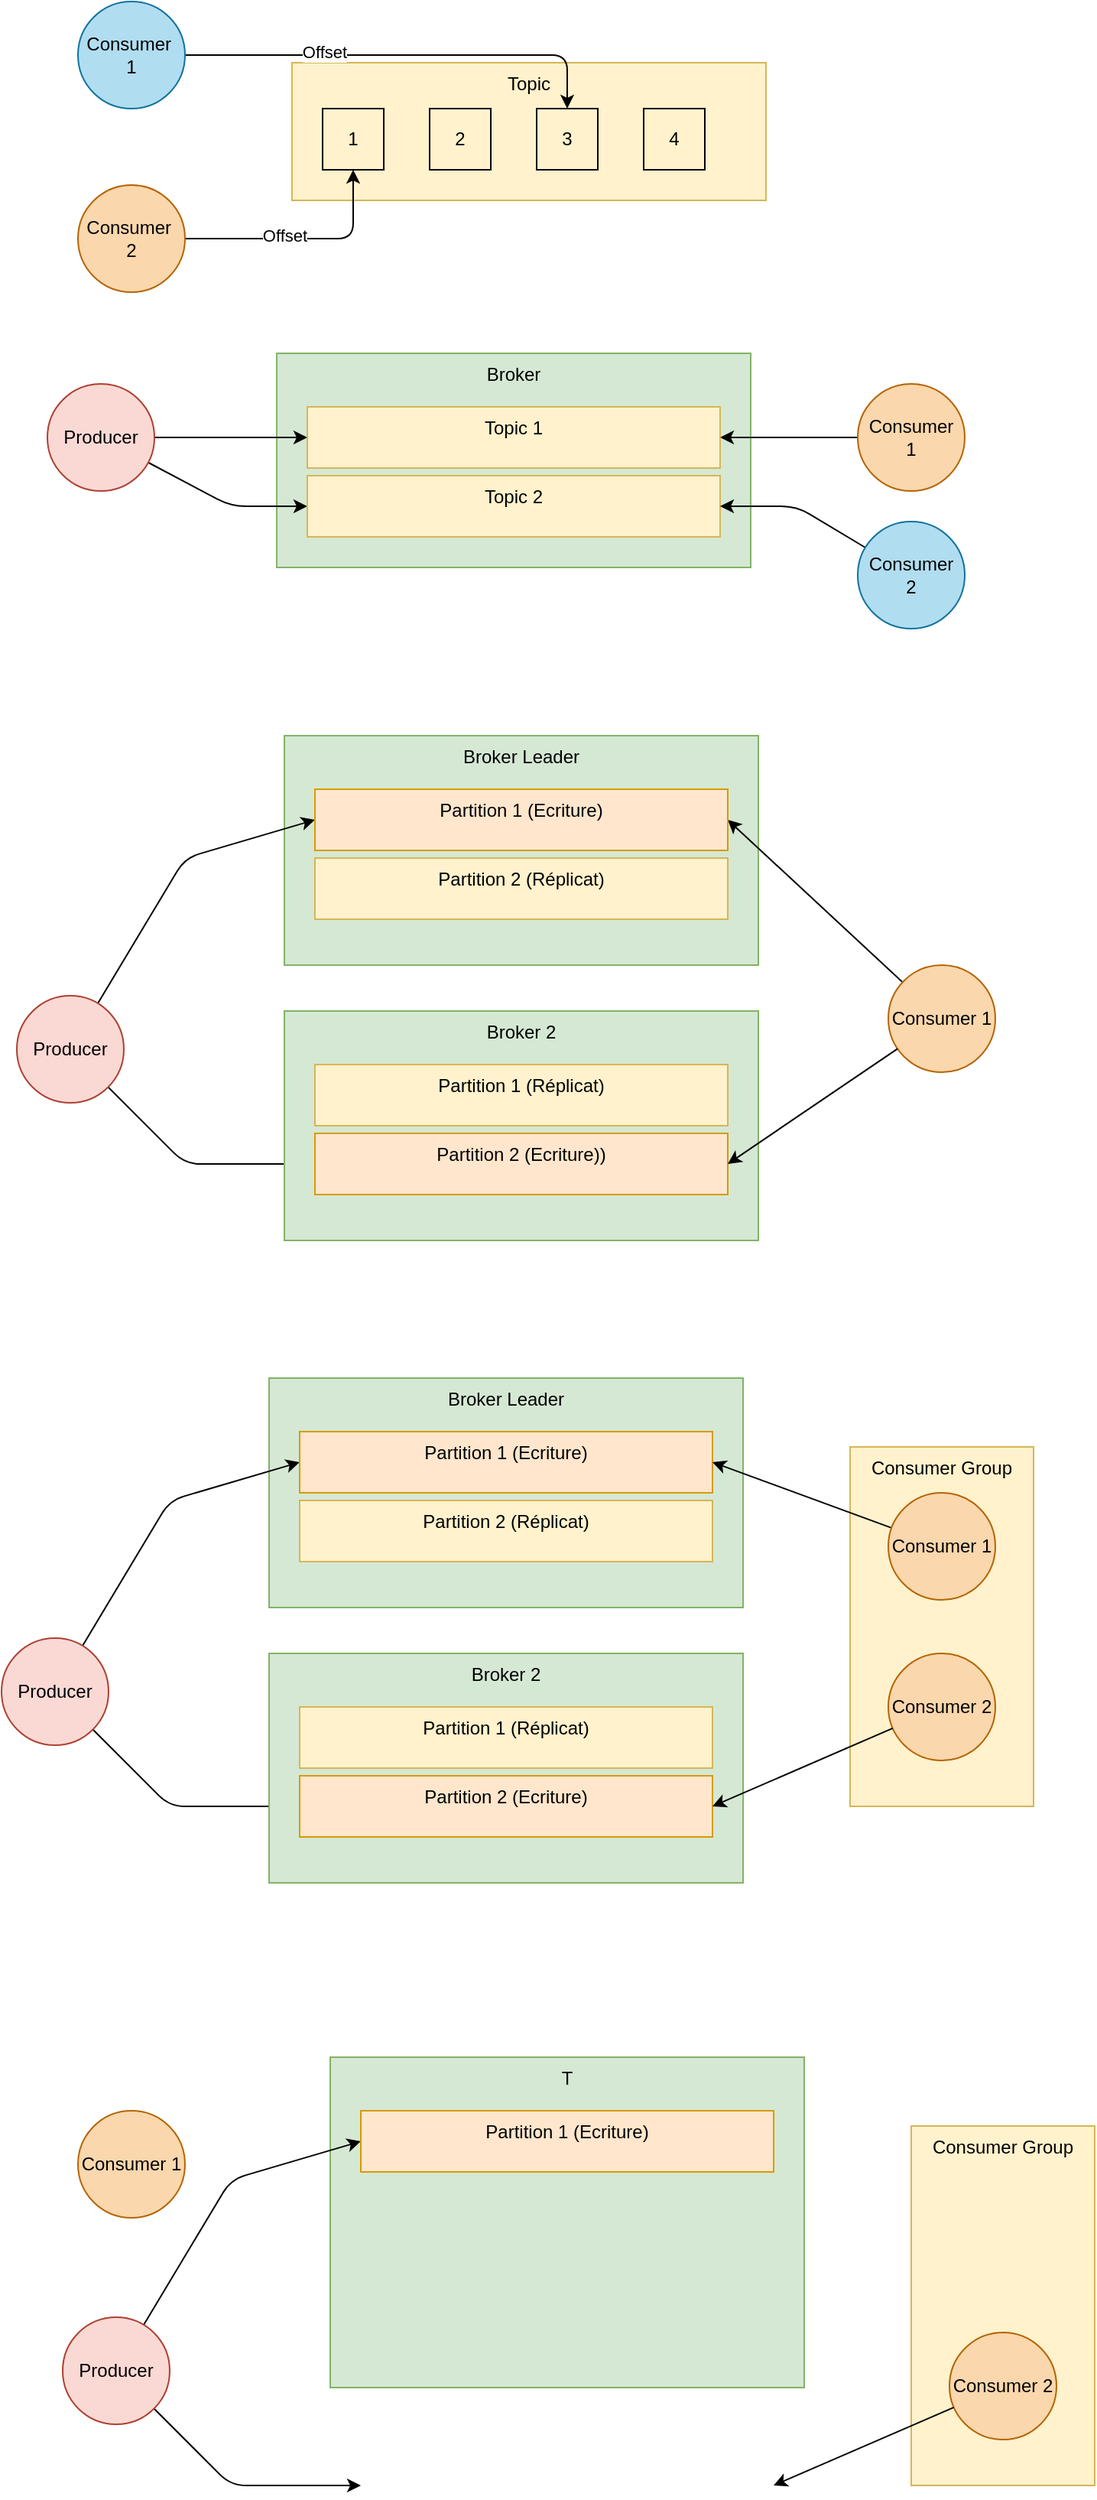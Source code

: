 <mxfile>
    <diagram id="xYVShIEASfLQXfLaEPTF" name="Page-1">
        <mxGraphModel dx="1680" dy="608" grid="1" gridSize="10" guides="1" tooltips="1" connect="1" arrows="1" fold="1" page="1" pageScale="1" pageWidth="827" pageHeight="1169" math="0" shadow="0">
            <root>
                <mxCell id="0"/>
                <mxCell id="1" parent="0"/>
                <mxCell id="64" value="Consumer Group" style="rounded=0;whiteSpace=wrap;html=1;fillColor=#fff2cc;strokeColor=#d6b656;verticalAlign=top;" vertex="1" parent="1">
                    <mxGeometry x="555" y="1025" width="120" height="235" as="geometry"/>
                </mxCell>
                <mxCell id="2" value="Topic" style="whiteSpace=wrap;html=1;fillColor=#fff2cc;horizontal=1;verticalAlign=top;strokeColor=#d6b656;" parent="1" vertex="1">
                    <mxGeometry x="190" y="120" width="310" height="90" as="geometry"/>
                </mxCell>
                <mxCell id="3" value="1" style="whiteSpace=wrap;html=1;aspect=fixed;fillColor=none;" vertex="1" parent="1">
                    <mxGeometry x="210" y="150" width="40" height="40" as="geometry"/>
                </mxCell>
                <mxCell id="4" value="2" style="whiteSpace=wrap;html=1;aspect=fixed;fillColor=none;" vertex="1" parent="1">
                    <mxGeometry x="280" y="150" width="40" height="40" as="geometry"/>
                </mxCell>
                <mxCell id="5" value="3" style="whiteSpace=wrap;html=1;aspect=fixed;fillColor=none;" vertex="1" parent="1">
                    <mxGeometry x="350" y="150" width="40" height="40" as="geometry"/>
                </mxCell>
                <mxCell id="6" value="4" style="whiteSpace=wrap;html=1;aspect=fixed;fillColor=none;" vertex="1" parent="1">
                    <mxGeometry x="420" y="150" width="40" height="40" as="geometry"/>
                </mxCell>
                <mxCell id="9" style="edgeStyle=none;html=1;entryX=0.5;entryY=0;entryDx=0;entryDy=0;" edge="1" parent="1" source="7" target="5">
                    <mxGeometry relative="1" as="geometry">
                        <Array as="points">
                            <mxPoint x="370" y="115"/>
                        </Array>
                    </mxGeometry>
                </mxCell>
                <mxCell id="21" value="Offset" style="edgeLabel;html=1;align=center;verticalAlign=middle;resizable=0;points=[];" vertex="1" connectable="0" parent="9">
                    <mxGeometry x="-0.36" y="2" relative="1" as="geometry">
                        <mxPoint as="offset"/>
                    </mxGeometry>
                </mxCell>
                <mxCell id="7" value="Consumer&amp;nbsp;&lt;br&gt;1" style="ellipse;whiteSpace=wrap;html=1;aspect=fixed;fillColor=#b1ddf0;strokeColor=#10739e;" vertex="1" parent="1">
                    <mxGeometry x="50" y="80" width="70" height="70" as="geometry"/>
                </mxCell>
                <mxCell id="10" style="edgeStyle=none;html=1;entryX=0.5;entryY=1;entryDx=0;entryDy=0;" edge="1" parent="1" source="8" target="3">
                    <mxGeometry relative="1" as="geometry">
                        <Array as="points">
                            <mxPoint x="230" y="235"/>
                        </Array>
                    </mxGeometry>
                </mxCell>
                <mxCell id="20" value="Offset" style="edgeLabel;html=1;align=center;verticalAlign=middle;resizable=0;points=[];" vertex="1" connectable="0" parent="10">
                    <mxGeometry x="-0.167" y="2" relative="1" as="geometry">
                        <mxPoint as="offset"/>
                    </mxGeometry>
                </mxCell>
                <mxCell id="8" value="Consumer&amp;nbsp;&lt;br&gt;2" style="ellipse;whiteSpace=wrap;html=1;aspect=fixed;fillColor=#fad7ac;strokeColor=#b46504;" vertex="1" parent="1">
                    <mxGeometry x="50" y="200" width="70" height="70" as="geometry"/>
                </mxCell>
                <mxCell id="11" value="Broker" style="whiteSpace=wrap;html=1;fillColor=#d5e8d4;horizontal=1;verticalAlign=top;strokeColor=#82b366;" vertex="1" parent="1">
                    <mxGeometry x="180" y="310" width="310" height="140" as="geometry"/>
                </mxCell>
                <mxCell id="24" style="edgeStyle=none;html=1;" edge="1" parent="1" source="17" target="22">
                    <mxGeometry relative="1" as="geometry"/>
                </mxCell>
                <mxCell id="25" style="edgeStyle=none;html=1;entryX=0;entryY=0.5;entryDx=0;entryDy=0;" edge="1" parent="1" source="17" target="23">
                    <mxGeometry relative="1" as="geometry">
                        <Array as="points">
                            <mxPoint x="150" y="410"/>
                        </Array>
                    </mxGeometry>
                </mxCell>
                <mxCell id="17" value="Producer" style="ellipse;whiteSpace=wrap;html=1;aspect=fixed;fillColor=#fad9d5;strokeColor=#ae4132;" vertex="1" parent="1">
                    <mxGeometry x="30" y="330" width="70" height="70" as="geometry"/>
                </mxCell>
                <mxCell id="26" style="edgeStyle=none;html=1;entryX=1;entryY=0.5;entryDx=0;entryDy=0;" edge="1" parent="1" source="19" target="22">
                    <mxGeometry relative="1" as="geometry"/>
                </mxCell>
                <mxCell id="19" value="Consumer&lt;br&gt;1" style="ellipse;whiteSpace=wrap;html=1;aspect=fixed;fillColor=#fad7ac;strokeColor=#b46504;" vertex="1" parent="1">
                    <mxGeometry x="560" y="330" width="70" height="70" as="geometry"/>
                </mxCell>
                <mxCell id="22" value="Topic 1" style="whiteSpace=wrap;html=1;fillColor=#fff2cc;horizontal=1;verticalAlign=top;strokeColor=#d6b656;" vertex="1" parent="1">
                    <mxGeometry x="200" y="345" width="270" height="40" as="geometry"/>
                </mxCell>
                <mxCell id="23" value="Topic 2" style="whiteSpace=wrap;html=1;fillColor=#fff2cc;horizontal=1;verticalAlign=top;strokeColor=#d6b656;" vertex="1" parent="1">
                    <mxGeometry x="200" y="390" width="270" height="40" as="geometry"/>
                </mxCell>
                <mxCell id="28" style="edgeStyle=none;html=1;entryX=1;entryY=0.5;entryDx=0;entryDy=0;" edge="1" parent="1" source="27" target="23">
                    <mxGeometry relative="1" as="geometry">
                        <Array as="points">
                            <mxPoint x="520" y="410"/>
                        </Array>
                    </mxGeometry>
                </mxCell>
                <mxCell id="27" value="Consumer&lt;br&gt;2" style="ellipse;whiteSpace=wrap;html=1;aspect=fixed;fillColor=#b1ddf0;strokeColor=#10739e;" vertex="1" parent="1">
                    <mxGeometry x="560" y="420" width="70" height="70" as="geometry"/>
                </mxCell>
                <mxCell id="29" value="Broker Leader" style="whiteSpace=wrap;html=1;fillColor=#d5e8d4;horizontal=1;verticalAlign=top;strokeColor=#82b366;" vertex="1" parent="1">
                    <mxGeometry x="185" y="560" width="310" height="150" as="geometry"/>
                </mxCell>
                <mxCell id="48" style="edgeStyle=none;html=1;entryX=0;entryY=0.5;entryDx=0;entryDy=0;" edge="1" parent="1" source="32" target="35">
                    <mxGeometry relative="1" as="geometry">
                        <Array as="points">
                            <mxPoint x="120" y="640"/>
                        </Array>
                    </mxGeometry>
                </mxCell>
                <mxCell id="49" style="edgeStyle=none;html=1;entryX=0;entryY=0.5;entryDx=0;entryDy=0;" edge="1" parent="1" source="32" target="46">
                    <mxGeometry relative="1" as="geometry">
                        <Array as="points">
                            <mxPoint x="120" y="840"/>
                        </Array>
                    </mxGeometry>
                </mxCell>
                <mxCell id="32" value="Producer" style="ellipse;whiteSpace=wrap;html=1;aspect=fixed;fillColor=#fad9d5;strokeColor=#ae4132;" vertex="1" parent="1">
                    <mxGeometry x="10" y="730" width="70" height="70" as="geometry"/>
                </mxCell>
                <mxCell id="33" style="edgeStyle=none;html=1;entryX=1;entryY=0.5;entryDx=0;entryDy=0;" edge="1" parent="1" source="34" target="35">
                    <mxGeometry relative="1" as="geometry"/>
                </mxCell>
                <mxCell id="34" value="Consumer 1" style="ellipse;whiteSpace=wrap;html=1;aspect=fixed;fillColor=#fad7ac;strokeColor=#b46504;" vertex="1" parent="1">
                    <mxGeometry x="580" y="710" width="70" height="70" as="geometry"/>
                </mxCell>
                <mxCell id="35" value="Partition 1 (Ecriture)" style="whiteSpace=wrap;html=1;fillColor=#ffe6cc;horizontal=1;verticalAlign=top;strokeColor=#d79b00;" vertex="1" parent="1">
                    <mxGeometry x="205" y="595" width="270" height="40" as="geometry"/>
                </mxCell>
                <mxCell id="36" value="Partition 2 (Réplicat)" style="whiteSpace=wrap;html=1;fillColor=#fff2cc;horizontal=1;verticalAlign=top;strokeColor=#d6b656;" vertex="1" parent="1">
                    <mxGeometry x="205" y="640" width="270" height="40" as="geometry"/>
                </mxCell>
                <mxCell id="44" value="Broker 2" style="whiteSpace=wrap;html=1;fillColor=#d5e8d4;horizontal=1;verticalAlign=top;strokeColor=#82b366;" vertex="1" parent="1">
                    <mxGeometry x="185" y="740" width="310" height="150" as="geometry"/>
                </mxCell>
                <mxCell id="45" value="Partition 1 (Réplicat)" style="whiteSpace=wrap;html=1;fillColor=#fff2cc;horizontal=1;verticalAlign=top;strokeColor=#d6b656;" vertex="1" parent="1">
                    <mxGeometry x="205" y="775" width="270" height="40" as="geometry"/>
                </mxCell>
                <mxCell id="46" value="Partition 2 (Ecriture))" style="whiteSpace=wrap;html=1;fillColor=#ffe6cc;horizontal=1;verticalAlign=top;strokeColor=#d79b00;" vertex="1" parent="1">
                    <mxGeometry x="205" y="820" width="270" height="40" as="geometry"/>
                </mxCell>
                <mxCell id="51" style="edgeStyle=none;html=1;entryX=1;entryY=0.5;entryDx=0;entryDy=0;" edge="1" parent="1" source="34" target="46">
                    <mxGeometry relative="1" as="geometry"/>
                </mxCell>
                <mxCell id="52" value="Broker Leader" style="whiteSpace=wrap;html=1;fillColor=#d5e8d4;horizontal=1;verticalAlign=top;strokeColor=#82b366;" vertex="1" parent="1">
                    <mxGeometry x="175" y="980" width="310" height="150" as="geometry"/>
                </mxCell>
                <mxCell id="53" style="edgeStyle=none;html=1;entryX=0;entryY=0.5;entryDx=0;entryDy=0;" edge="1" parent="1" source="55" target="58">
                    <mxGeometry relative="1" as="geometry">
                        <Array as="points">
                            <mxPoint x="110" y="1060"/>
                        </Array>
                    </mxGeometry>
                </mxCell>
                <mxCell id="54" style="edgeStyle=none;html=1;entryX=0;entryY=0.5;entryDx=0;entryDy=0;" edge="1" parent="1" source="55" target="62">
                    <mxGeometry relative="1" as="geometry">
                        <Array as="points">
                            <mxPoint x="110" y="1260"/>
                        </Array>
                    </mxGeometry>
                </mxCell>
                <mxCell id="55" value="Producer" style="ellipse;whiteSpace=wrap;html=1;aspect=fixed;fillColor=#fad9d5;strokeColor=#ae4132;" vertex="1" parent="1">
                    <mxGeometry y="1150" width="70" height="70" as="geometry"/>
                </mxCell>
                <mxCell id="57" value="Consumer 2" style="ellipse;whiteSpace=wrap;html=1;aspect=fixed;fillColor=#fad7ac;strokeColor=#b46504;" vertex="1" parent="1">
                    <mxGeometry x="580" y="1160" width="70" height="70" as="geometry"/>
                </mxCell>
                <mxCell id="58" value="Partition 1 (Ecriture)" style="whiteSpace=wrap;html=1;fillColor=#ffe6cc;horizontal=1;verticalAlign=top;strokeColor=#d79b00;" vertex="1" parent="1">
                    <mxGeometry x="195" y="1015" width="270" height="40" as="geometry"/>
                </mxCell>
                <mxCell id="59" value="Partition 2 (Réplicat)" style="whiteSpace=wrap;html=1;fillColor=#fff2cc;horizontal=1;verticalAlign=top;strokeColor=#d6b656;" vertex="1" parent="1">
                    <mxGeometry x="195" y="1060" width="270" height="40" as="geometry"/>
                </mxCell>
                <mxCell id="60" value="Broker 2" style="whiteSpace=wrap;html=1;fillColor=#d5e8d4;horizontal=1;verticalAlign=top;strokeColor=#82b366;" vertex="1" parent="1">
                    <mxGeometry x="175" y="1160" width="310" height="150" as="geometry"/>
                </mxCell>
                <mxCell id="61" value="Partition 1 (Réplicat)" style="whiteSpace=wrap;html=1;fillColor=#fff2cc;horizontal=1;verticalAlign=top;strokeColor=#d6b656;" vertex="1" parent="1">
                    <mxGeometry x="195" y="1195" width="270" height="40" as="geometry"/>
                </mxCell>
                <mxCell id="62" value="Partition 2 (Ecriture)" style="whiteSpace=wrap;html=1;fillColor=#ffe6cc;horizontal=1;verticalAlign=top;strokeColor=#d79b00;" vertex="1" parent="1">
                    <mxGeometry x="195" y="1240" width="270" height="40" as="geometry"/>
                </mxCell>
                <mxCell id="63" style="edgeStyle=none;html=1;entryX=1;entryY=0.5;entryDx=0;entryDy=0;" edge="1" parent="1" source="57" target="62">
                    <mxGeometry relative="1" as="geometry"/>
                </mxCell>
                <mxCell id="66" style="edgeStyle=none;html=1;entryX=1;entryY=0.5;entryDx=0;entryDy=0;" edge="1" parent="1" source="65" target="58">
                    <mxGeometry relative="1" as="geometry"/>
                </mxCell>
                <mxCell id="65" value="Consumer 1" style="ellipse;whiteSpace=wrap;html=1;aspect=fixed;fillColor=#fad7ac;strokeColor=#b46504;" vertex="1" parent="1">
                    <mxGeometry x="580" y="1055" width="70" height="70" as="geometry"/>
                </mxCell>
                <mxCell id="67" value="Consumer Group" style="rounded=0;whiteSpace=wrap;html=1;fillColor=#fff2cc;strokeColor=#d6b656;verticalAlign=top;" vertex="1" parent="1">
                    <mxGeometry x="595" y="1469" width="120" height="235" as="geometry"/>
                </mxCell>
                <mxCell id="68" value="T" style="whiteSpace=wrap;html=1;fillColor=#d5e8d4;horizontal=1;verticalAlign=top;strokeColor=#82b366;" vertex="1" parent="1">
                    <mxGeometry x="215" y="1424" width="310" height="216" as="geometry"/>
                </mxCell>
                <mxCell id="69" style="edgeStyle=none;html=1;entryX=0;entryY=0.5;entryDx=0;entryDy=0;" edge="1" parent="1" source="71" target="73">
                    <mxGeometry relative="1" as="geometry">
                        <Array as="points">
                            <mxPoint x="150" y="1504"/>
                        </Array>
                    </mxGeometry>
                </mxCell>
                <mxCell id="70" style="edgeStyle=none;html=1;entryX=0;entryY=0.5;entryDx=0;entryDy=0;" edge="1" parent="1" source="71">
                    <mxGeometry relative="1" as="geometry">
                        <Array as="points">
                            <mxPoint x="150" y="1704"/>
                        </Array>
                        <mxPoint x="235" y="1704" as="targetPoint"/>
                    </mxGeometry>
                </mxCell>
                <mxCell id="71" value="Producer" style="ellipse;whiteSpace=wrap;html=1;aspect=fixed;fillColor=#fad9d5;strokeColor=#ae4132;" vertex="1" parent="1">
                    <mxGeometry x="40" y="1594" width="70" height="70" as="geometry"/>
                </mxCell>
                <mxCell id="72" value="Consumer 2" style="ellipse;whiteSpace=wrap;html=1;aspect=fixed;fillColor=#fad7ac;strokeColor=#b46504;" vertex="1" parent="1">
                    <mxGeometry x="620" y="1604" width="70" height="70" as="geometry"/>
                </mxCell>
                <mxCell id="73" value="Partition 1 (Ecriture)" style="whiteSpace=wrap;html=1;fillColor=#ffe6cc;horizontal=1;verticalAlign=top;strokeColor=#d79b00;" vertex="1" parent="1">
                    <mxGeometry x="235" y="1459" width="270" height="40" as="geometry"/>
                </mxCell>
                <mxCell id="78" style="edgeStyle=none;html=1;entryX=1;entryY=0.5;entryDx=0;entryDy=0;" edge="1" parent="1" source="72">
                    <mxGeometry relative="1" as="geometry">
                        <mxPoint x="505" y="1704" as="targetPoint"/>
                    </mxGeometry>
                </mxCell>
                <mxCell id="80" value="Consumer 1" style="ellipse;whiteSpace=wrap;html=1;aspect=fixed;fillColor=#fad7ac;strokeColor=#b46504;" vertex="1" parent="1">
                    <mxGeometry x="50" y="1459" width="70" height="70" as="geometry"/>
                </mxCell>
            </root>
        </mxGraphModel>
    </diagram>
</mxfile>